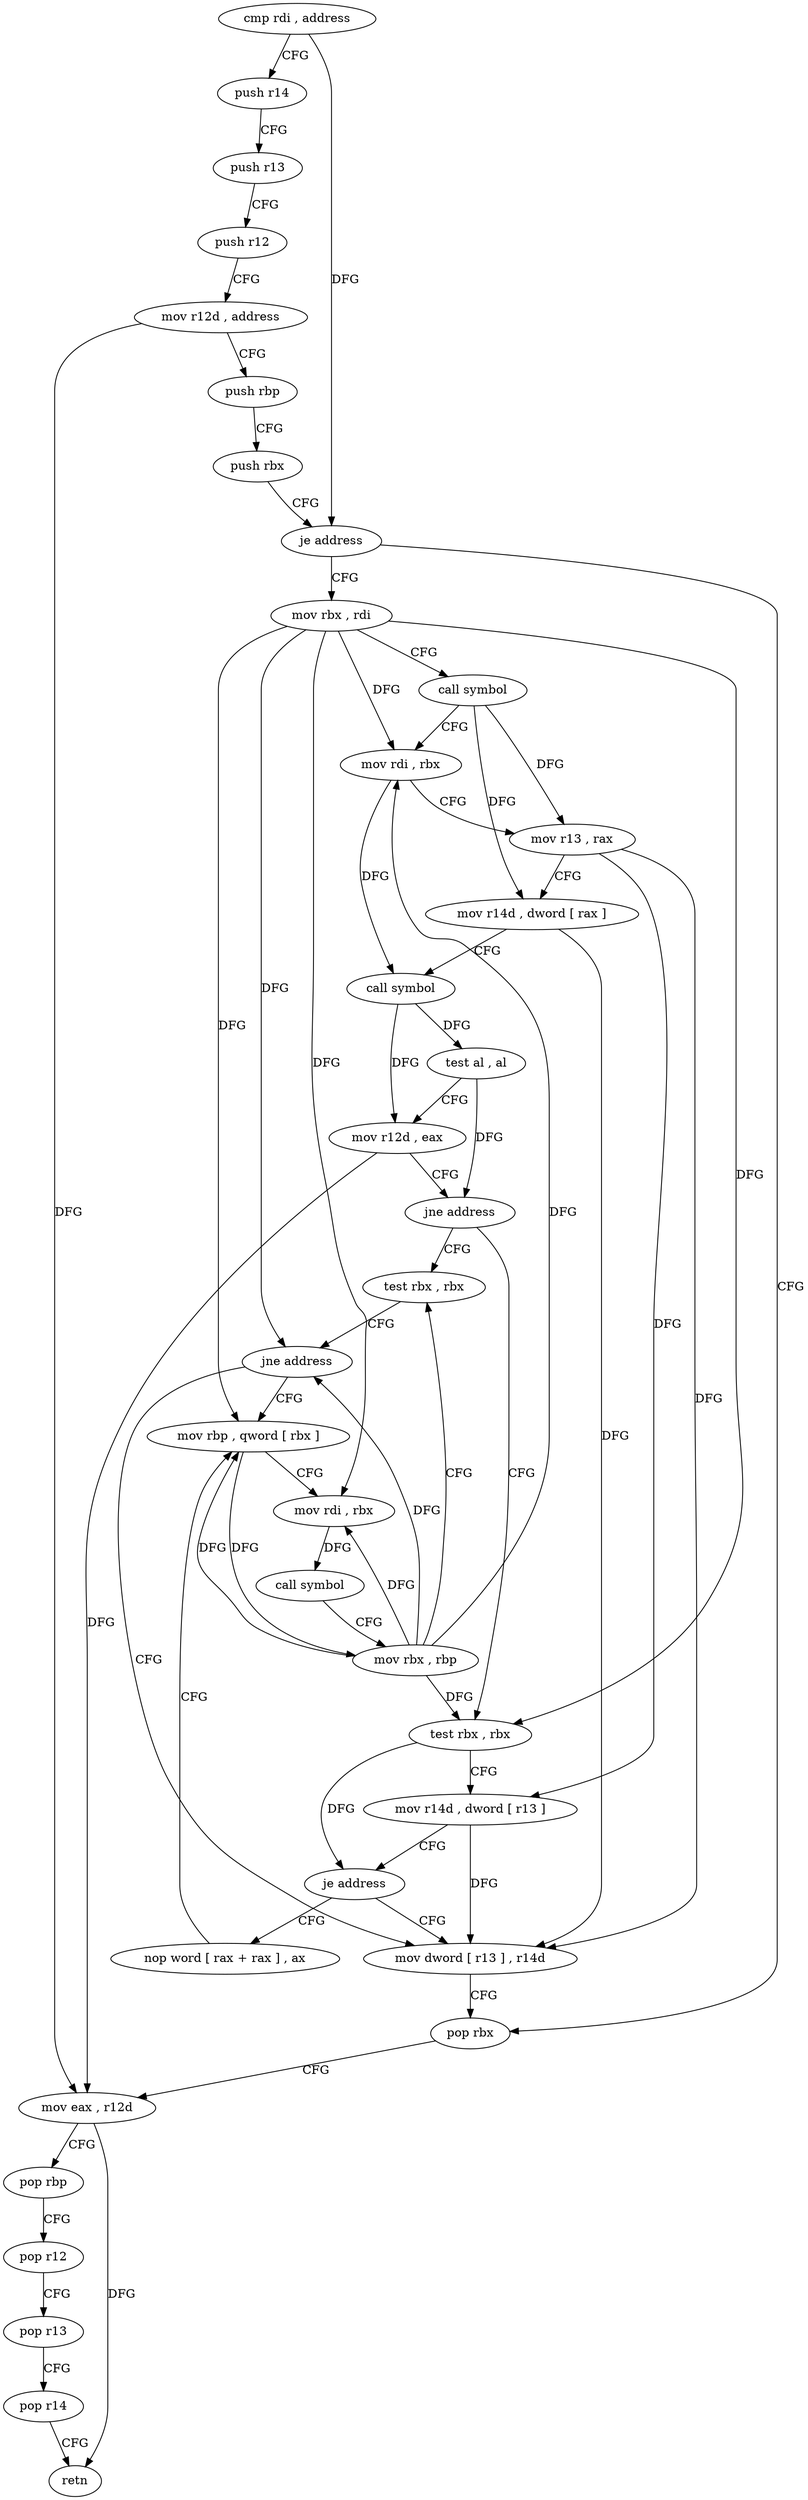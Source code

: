 digraph "func" {
"4379600" [label = "cmp rdi , address" ]
"4379604" [label = "push r14" ]
"4379606" [label = "push r13" ]
"4379608" [label = "push r12" ]
"4379610" [label = "mov r12d , address" ]
"4379616" [label = "push rbp" ]
"4379617" [label = "push rbx" ]
"4379618" [label = "je address" ]
"4379687" [label = "pop rbx" ]
"4379620" [label = "mov rbx , rdi" ]
"4379688" [label = "mov eax , r12d" ]
"4379691" [label = "pop rbp" ]
"4379692" [label = "pop r12" ]
"4379694" [label = "pop r13" ]
"4379696" [label = "pop r14" ]
"4379698" [label = "retn" ]
"4379623" [label = "call symbol" ]
"4379628" [label = "mov rdi , rbx" ]
"4379631" [label = "mov r13 , rax" ]
"4379634" [label = "mov r14d , dword [ rax ]" ]
"4379637" [label = "call symbol" ]
"4379642" [label = "test al , al" ]
"4379644" [label = "mov r12d , eax" ]
"4379647" [label = "jne address" ]
"4379678" [label = "test rbx , rbx" ]
"4379649" [label = "test rbx , rbx" ]
"4379681" [label = "jne address" ]
"4379664" [label = "mov rbp , qword [ rbx ]" ]
"4379683" [label = "mov dword [ r13 ] , r14d" ]
"4379652" [label = "mov r14d , dword [ r13 ]" ]
"4379656" [label = "je address" ]
"4379658" [label = "nop word [ rax + rax ] , ax" ]
"4379667" [label = "mov rdi , rbx" ]
"4379670" [label = "call symbol" ]
"4379675" [label = "mov rbx , rbp" ]
"4379600" -> "4379604" [ label = "CFG" ]
"4379600" -> "4379618" [ label = "DFG" ]
"4379604" -> "4379606" [ label = "CFG" ]
"4379606" -> "4379608" [ label = "CFG" ]
"4379608" -> "4379610" [ label = "CFG" ]
"4379610" -> "4379616" [ label = "CFG" ]
"4379610" -> "4379688" [ label = "DFG" ]
"4379616" -> "4379617" [ label = "CFG" ]
"4379617" -> "4379618" [ label = "CFG" ]
"4379618" -> "4379687" [ label = "CFG" ]
"4379618" -> "4379620" [ label = "CFG" ]
"4379687" -> "4379688" [ label = "CFG" ]
"4379620" -> "4379623" [ label = "CFG" ]
"4379620" -> "4379628" [ label = "DFG" ]
"4379620" -> "4379681" [ label = "DFG" ]
"4379620" -> "4379649" [ label = "DFG" ]
"4379620" -> "4379664" [ label = "DFG" ]
"4379620" -> "4379667" [ label = "DFG" ]
"4379688" -> "4379691" [ label = "CFG" ]
"4379688" -> "4379698" [ label = "DFG" ]
"4379691" -> "4379692" [ label = "CFG" ]
"4379692" -> "4379694" [ label = "CFG" ]
"4379694" -> "4379696" [ label = "CFG" ]
"4379696" -> "4379698" [ label = "CFG" ]
"4379623" -> "4379628" [ label = "CFG" ]
"4379623" -> "4379631" [ label = "DFG" ]
"4379623" -> "4379634" [ label = "DFG" ]
"4379628" -> "4379631" [ label = "CFG" ]
"4379628" -> "4379637" [ label = "DFG" ]
"4379631" -> "4379634" [ label = "CFG" ]
"4379631" -> "4379652" [ label = "DFG" ]
"4379631" -> "4379683" [ label = "DFG" ]
"4379634" -> "4379637" [ label = "CFG" ]
"4379634" -> "4379683" [ label = "DFG" ]
"4379637" -> "4379642" [ label = "DFG" ]
"4379637" -> "4379644" [ label = "DFG" ]
"4379642" -> "4379644" [ label = "CFG" ]
"4379642" -> "4379647" [ label = "DFG" ]
"4379644" -> "4379647" [ label = "CFG" ]
"4379644" -> "4379688" [ label = "DFG" ]
"4379647" -> "4379678" [ label = "CFG" ]
"4379647" -> "4379649" [ label = "CFG" ]
"4379678" -> "4379681" [ label = "CFG" ]
"4379649" -> "4379652" [ label = "CFG" ]
"4379649" -> "4379656" [ label = "DFG" ]
"4379681" -> "4379664" [ label = "CFG" ]
"4379681" -> "4379683" [ label = "CFG" ]
"4379664" -> "4379667" [ label = "CFG" ]
"4379664" -> "4379675" [ label = "DFG" ]
"4379683" -> "4379687" [ label = "CFG" ]
"4379652" -> "4379656" [ label = "CFG" ]
"4379652" -> "4379683" [ label = "DFG" ]
"4379656" -> "4379683" [ label = "CFG" ]
"4379656" -> "4379658" [ label = "CFG" ]
"4379658" -> "4379664" [ label = "CFG" ]
"4379667" -> "4379670" [ label = "DFG" ]
"4379670" -> "4379675" [ label = "CFG" ]
"4379675" -> "4379678" [ label = "CFG" ]
"4379675" -> "4379628" [ label = "DFG" ]
"4379675" -> "4379681" [ label = "DFG" ]
"4379675" -> "4379649" [ label = "DFG" ]
"4379675" -> "4379664" [ label = "DFG" ]
"4379675" -> "4379667" [ label = "DFG" ]
}
